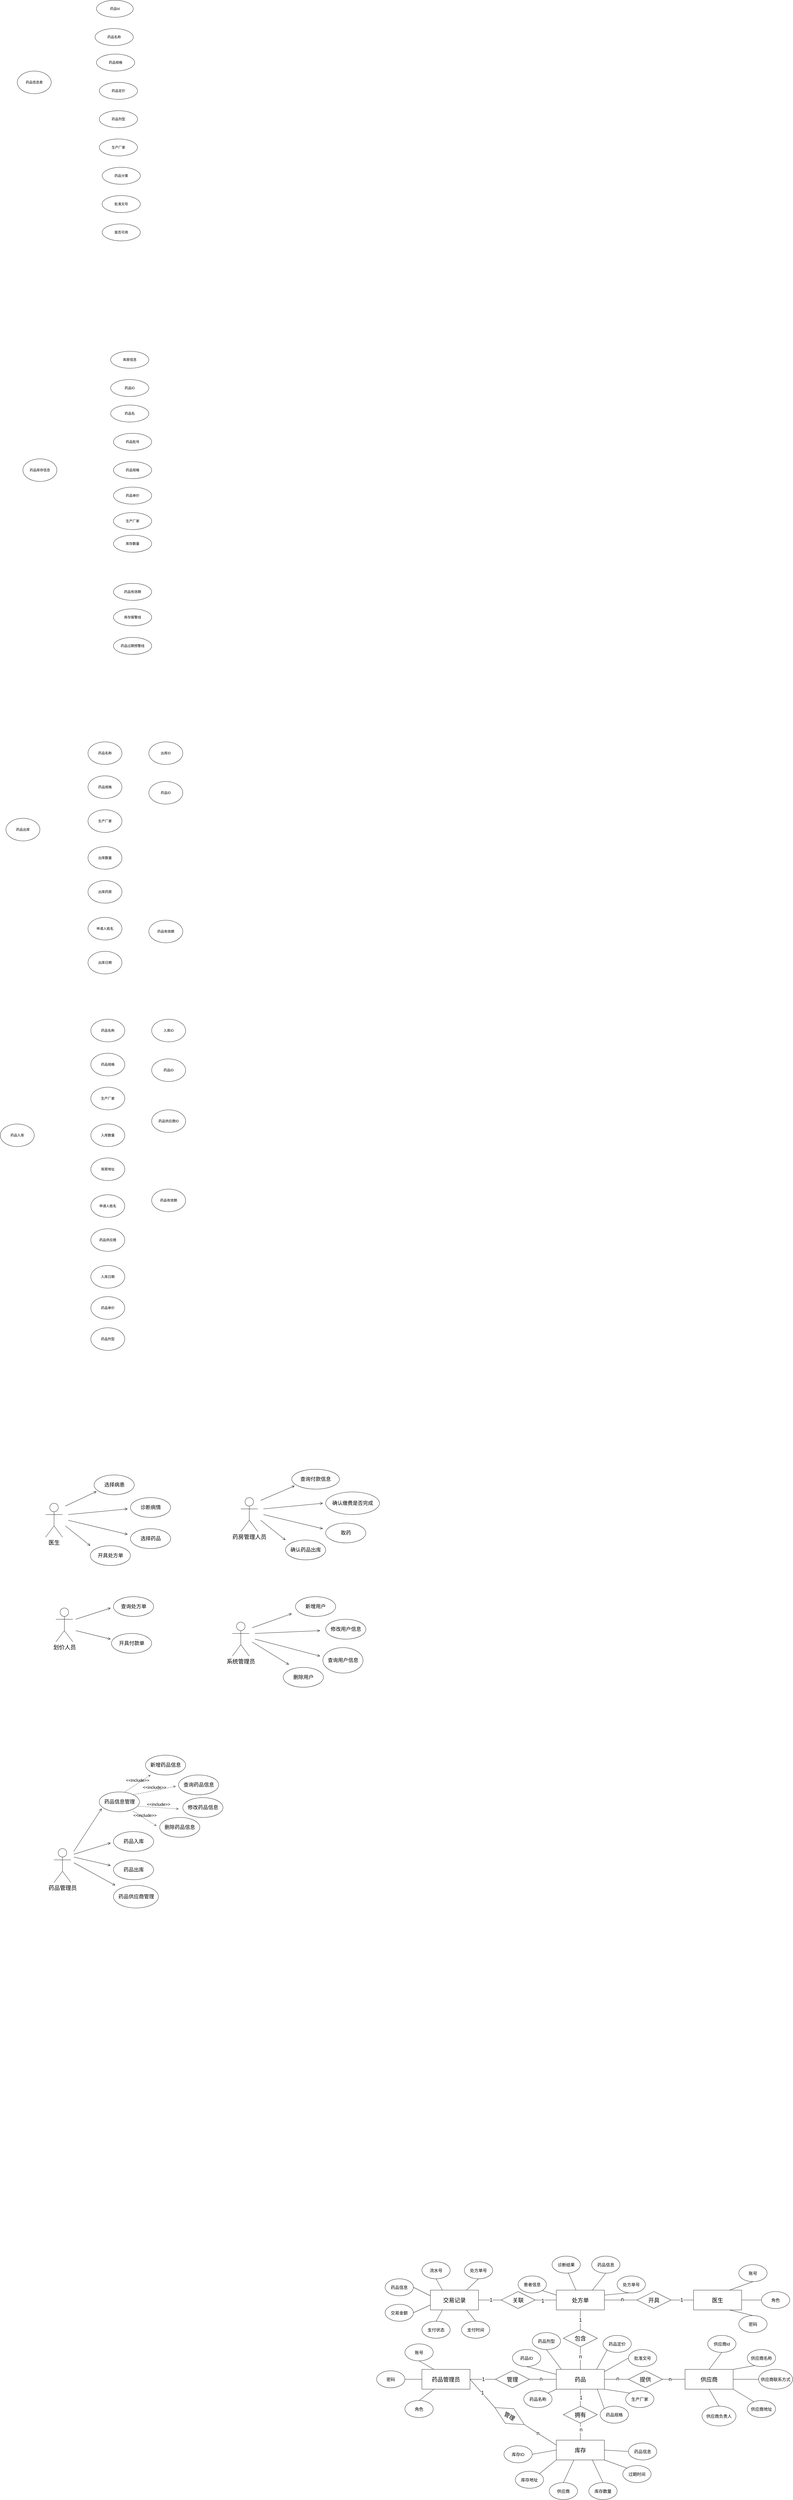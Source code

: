 <mxfile version="24.3.1" type="github">
  <diagram name="第 1 页" id="Y7CDtnoHRregV-K79MwY">
    <mxGraphModel dx="1321" dy="614" grid="1" gridSize="10" guides="1" tooltips="1" connect="1" arrows="1" fold="1" page="1" pageScale="1" pageWidth="3300" pageHeight="4681" math="0" shadow="0">
      <root>
        <mxCell id="0" />
        <mxCell id="1" parent="0" />
        <mxCell id="uNvEn_o5aQrPS3u_5n39-3" value="药品信息表" style="ellipse;whiteSpace=wrap;html=1;" parent="1" vertex="1">
          <mxGeometry x="170" y="310" width="120" height="80" as="geometry" />
        </mxCell>
        <mxCell id="uNvEn_o5aQrPS3u_5n39-4" value="药品Id" style="ellipse;whiteSpace=wrap;html=1;" parent="1" vertex="1">
          <mxGeometry x="450" y="60" width="130" height="60" as="geometry" />
        </mxCell>
        <mxCell id="uNvEn_o5aQrPS3u_5n39-5" value="药品名称" style="ellipse;whiteSpace=wrap;html=1;" parent="1" vertex="1">
          <mxGeometry x="445" y="160" width="135" height="60" as="geometry" />
        </mxCell>
        <mxCell id="uNvEn_o5aQrPS3u_5n39-6" value="药品规格" style="ellipse;whiteSpace=wrap;html=1;" parent="1" vertex="1">
          <mxGeometry x="450" y="250" width="135" height="60" as="geometry" />
        </mxCell>
        <mxCell id="uNvEn_o5aQrPS3u_5n39-7" value="药品定价" style="ellipse;whiteSpace=wrap;html=1;" parent="1" vertex="1">
          <mxGeometry x="460" y="350" width="135" height="60" as="geometry" />
        </mxCell>
        <mxCell id="uNvEn_o5aQrPS3u_5n39-9" value="药品剂型" style="ellipse;whiteSpace=wrap;html=1;" parent="1" vertex="1">
          <mxGeometry x="460" y="450" width="135" height="60" as="geometry" />
        </mxCell>
        <mxCell id="uNvEn_o5aQrPS3u_5n39-10" value="生产厂家" style="ellipse;whiteSpace=wrap;html=1;" parent="1" vertex="1">
          <mxGeometry x="460" y="550" width="135" height="60" as="geometry" />
        </mxCell>
        <mxCell id="uNvEn_o5aQrPS3u_5n39-12" value="药品分类" style="ellipse;whiteSpace=wrap;html=1;" parent="1" vertex="1">
          <mxGeometry x="470" y="650" width="135" height="60" as="geometry" />
        </mxCell>
        <mxCell id="uNvEn_o5aQrPS3u_5n39-13" value="批准文号" style="ellipse;whiteSpace=wrap;html=1;" parent="1" vertex="1">
          <mxGeometry x="470" y="750" width="135" height="60" as="geometry" />
        </mxCell>
        <mxCell id="uNvEn_o5aQrPS3u_5n39-14" value="是否可用" style="ellipse;whiteSpace=wrap;html=1;" parent="1" vertex="1">
          <mxGeometry x="470" y="850" width="135" height="60" as="geometry" />
        </mxCell>
        <mxCell id="uNvEn_o5aQrPS3u_5n39-15" value="药品库存信息" style="ellipse;whiteSpace=wrap;html=1;" parent="1" vertex="1">
          <mxGeometry x="190" y="1680" width="120" height="80" as="geometry" />
        </mxCell>
        <mxCell id="uNvEn_o5aQrPS3u_5n39-18" value="药品ID" style="ellipse;whiteSpace=wrap;html=1;" parent="1" vertex="1">
          <mxGeometry x="500" y="1400" width="135" height="60" as="geometry" />
        </mxCell>
        <mxCell id="uNvEn_o5aQrPS3u_5n39-19" value="药品名" style="ellipse;whiteSpace=wrap;html=1;" parent="1" vertex="1">
          <mxGeometry x="500" y="1490" width="135" height="60" as="geometry" />
        </mxCell>
        <mxCell id="uNvEn_o5aQrPS3u_5n39-20" value="药品批号" style="ellipse;whiteSpace=wrap;html=1;" parent="1" vertex="1">
          <mxGeometry x="510" y="1590" width="135" height="60" as="geometry" />
        </mxCell>
        <mxCell id="uNvEn_o5aQrPS3u_5n39-21" value="药品规格" style="ellipse;whiteSpace=wrap;html=1;" parent="1" vertex="1">
          <mxGeometry x="510" y="1690" width="135" height="60" as="geometry" />
        </mxCell>
        <mxCell id="uNvEn_o5aQrPS3u_5n39-22" value="药品单价" style="ellipse;whiteSpace=wrap;html=1;" parent="1" vertex="1">
          <mxGeometry x="510" y="1780" width="135" height="60" as="geometry" />
        </mxCell>
        <mxCell id="uNvEn_o5aQrPS3u_5n39-23" value="生产厂家" style="ellipse;whiteSpace=wrap;html=1;" parent="1" vertex="1">
          <mxGeometry x="510" y="1870" width="135" height="60" as="geometry" />
        </mxCell>
        <mxCell id="uNvEn_o5aQrPS3u_5n39-24" value="库存数量" style="ellipse;whiteSpace=wrap;html=1;" parent="1" vertex="1">
          <mxGeometry x="510" y="1950" width="135" height="60" as="geometry" />
        </mxCell>
        <mxCell id="uNvEn_o5aQrPS3u_5n39-26" value="药品有效期" style="ellipse;whiteSpace=wrap;html=1;" parent="1" vertex="1">
          <mxGeometry x="510" y="2120" width="135" height="60" as="geometry" />
        </mxCell>
        <mxCell id="uNvEn_o5aQrPS3u_5n39-27" value="库存报警线" style="ellipse;whiteSpace=wrap;html=1;" parent="1" vertex="1">
          <mxGeometry x="510" y="2210" width="135" height="60" as="geometry" />
        </mxCell>
        <mxCell id="uNvEn_o5aQrPS3u_5n39-28" value="药品过期预警线" style="ellipse;whiteSpace=wrap;html=1;" parent="1" vertex="1">
          <mxGeometry x="510" y="2311" width="135" height="60" as="geometry" />
        </mxCell>
        <mxCell id="IawREKdSniu1c2MqUzBP-1" value="库房信息" style="ellipse;whiteSpace=wrap;html=1;" parent="1" vertex="1">
          <mxGeometry x="500" y="1300" width="135" height="60" as="geometry" />
        </mxCell>
        <mxCell id="Ox53wg2BttiBI1HnKK6z-1" value="药品出库" style="ellipse;whiteSpace=wrap;html=1;" parent="1" vertex="1">
          <mxGeometry x="130" y="2950" width="120" height="80" as="geometry" />
        </mxCell>
        <mxCell id="Ox53wg2BttiBI1HnKK6z-2" value="出库ID" style="ellipse;whiteSpace=wrap;html=1;" parent="1" vertex="1">
          <mxGeometry x="635" y="2680" width="120" height="80" as="geometry" />
        </mxCell>
        <mxCell id="Ox53wg2BttiBI1HnKK6z-3" value="药品ID" style="ellipse;whiteSpace=wrap;html=1;" parent="1" vertex="1">
          <mxGeometry x="635" y="2820" width="120" height="80" as="geometry" />
        </mxCell>
        <mxCell id="Ox53wg2BttiBI1HnKK6z-4" value="药品规格" style="ellipse;whiteSpace=wrap;html=1;" parent="1" vertex="1">
          <mxGeometry x="420" y="2800" width="120" height="80" as="geometry" />
        </mxCell>
        <mxCell id="Ox53wg2BttiBI1HnKK6z-6" value="出库数量" style="ellipse;whiteSpace=wrap;html=1;" parent="1" vertex="1">
          <mxGeometry x="420" y="3050" width="120" height="80" as="geometry" />
        </mxCell>
        <mxCell id="Ox53wg2BttiBI1HnKK6z-8" value="出库药房" style="ellipse;whiteSpace=wrap;html=1;" parent="1" vertex="1">
          <mxGeometry x="420" y="3170" width="120" height="80" as="geometry" />
        </mxCell>
        <mxCell id="Ox53wg2BttiBI1HnKK6z-9" value="出库日期" style="ellipse;whiteSpace=wrap;html=1;" parent="1" vertex="1">
          <mxGeometry x="420" y="3420" width="120" height="80" as="geometry" />
        </mxCell>
        <mxCell id="Ox53wg2BttiBI1HnKK6z-10" value="药品有效期" style="ellipse;whiteSpace=wrap;html=1;" parent="1" vertex="1">
          <mxGeometry x="635" y="3310" width="120" height="80" as="geometry" />
        </mxCell>
        <mxCell id="Ox53wg2BttiBI1HnKK6z-11" value="申请人姓名" style="ellipse;whiteSpace=wrap;html=1;" parent="1" vertex="1">
          <mxGeometry x="420" y="3300" width="120" height="80" as="geometry" />
        </mxCell>
        <mxCell id="Ox53wg2BttiBI1HnKK6z-13" value="药品名称" style="ellipse;whiteSpace=wrap;html=1;" parent="1" vertex="1">
          <mxGeometry x="420" y="2680" width="120" height="80" as="geometry" />
        </mxCell>
        <mxCell id="Ox53wg2BttiBI1HnKK6z-14" value="生产厂家" style="ellipse;whiteSpace=wrap;html=1;" parent="1" vertex="1">
          <mxGeometry x="420" y="2920" width="120" height="80" as="geometry" />
        </mxCell>
        <mxCell id="hiTzJgxg-7RiszniPESO-2" value="药品入库" style="ellipse;whiteSpace=wrap;html=1;" parent="1" vertex="1">
          <mxGeometry x="110" y="4030" width="120" height="80" as="geometry" />
        </mxCell>
        <mxCell id="hiTzJgxg-7RiszniPESO-3" value="入库ID" style="ellipse;whiteSpace=wrap;html=1;" parent="1" vertex="1">
          <mxGeometry x="645" y="3660" width="120" height="80" as="geometry" />
        </mxCell>
        <mxCell id="hiTzJgxg-7RiszniPESO-4" value="药品ID" style="ellipse;whiteSpace=wrap;html=1;" parent="1" vertex="1">
          <mxGeometry x="645" y="3800" width="120" height="80" as="geometry" />
        </mxCell>
        <mxCell id="hiTzJgxg-7RiszniPESO-5" value="药品规格" style="ellipse;whiteSpace=wrap;html=1;" parent="1" vertex="1">
          <mxGeometry x="430" y="3780" width="120" height="80" as="geometry" />
        </mxCell>
        <mxCell id="hiTzJgxg-7RiszniPESO-6" value="入库数量" style="ellipse;whiteSpace=wrap;html=1;" parent="1" vertex="1">
          <mxGeometry x="430" y="4030" width="120" height="80" as="geometry" />
        </mxCell>
        <mxCell id="hiTzJgxg-7RiszniPESO-7" value="库房地址" style="ellipse;whiteSpace=wrap;html=1;" parent="1" vertex="1">
          <mxGeometry x="430" y="4150" width="120" height="80" as="geometry" />
        </mxCell>
        <mxCell id="hiTzJgxg-7RiszniPESO-8" value="入库日期" style="ellipse;whiteSpace=wrap;html=1;" parent="1" vertex="1">
          <mxGeometry x="430" y="4530" width="120" height="80" as="geometry" />
        </mxCell>
        <mxCell id="hiTzJgxg-7RiszniPESO-9" value="药品有效期" style="ellipse;whiteSpace=wrap;html=1;" parent="1" vertex="1">
          <mxGeometry x="645" y="4260" width="120" height="80" as="geometry" />
        </mxCell>
        <mxCell id="hiTzJgxg-7RiszniPESO-10" value="申请人姓名" style="ellipse;whiteSpace=wrap;html=1;" parent="1" vertex="1">
          <mxGeometry x="430" y="4280" width="120" height="80" as="geometry" />
        </mxCell>
        <mxCell id="hiTzJgxg-7RiszniPESO-11" value="药品名称" style="ellipse;whiteSpace=wrap;html=1;" parent="1" vertex="1">
          <mxGeometry x="430" y="3660" width="120" height="80" as="geometry" />
        </mxCell>
        <mxCell id="hiTzJgxg-7RiszniPESO-12" value="生产厂家" style="ellipse;whiteSpace=wrap;html=1;" parent="1" vertex="1">
          <mxGeometry x="430" y="3900" width="120" height="80" as="geometry" />
        </mxCell>
        <mxCell id="hiTzJgxg-7RiszniPESO-13" value="药品供应商" style="ellipse;whiteSpace=wrap;html=1;" parent="1" vertex="1">
          <mxGeometry x="430" y="4400" width="120" height="80" as="geometry" />
        </mxCell>
        <mxCell id="hiTzJgxg-7RiszniPESO-14" value="药品供应商ID" style="ellipse;whiteSpace=wrap;html=1;" parent="1" vertex="1">
          <mxGeometry x="645" y="3980" width="120" height="80" as="geometry" />
        </mxCell>
        <mxCell id="hiTzJgxg-7RiszniPESO-15" value="药品单价" style="ellipse;whiteSpace=wrap;html=1;" parent="1" vertex="1">
          <mxGeometry x="430" y="4640" width="120" height="80" as="geometry" />
        </mxCell>
        <mxCell id="hiTzJgxg-7RiszniPESO-16" value="药品剂型" style="ellipse;whiteSpace=wrap;html=1;" parent="1" vertex="1">
          <mxGeometry x="430" y="4750" width="120" height="80" as="geometry" />
        </mxCell>
        <mxCell id="MUzjMHqx8oxWsYGH4GRh-2" value="&lt;font style=&quot;font-size: 20px;&quot;&gt;医生&lt;/font&gt;" style="shape=umlActor;verticalLabelPosition=bottom;verticalAlign=top;html=1;" parent="1" vertex="1">
          <mxGeometry x="270" y="5370" width="60" height="120" as="geometry" />
        </mxCell>
        <mxCell id="MUzjMHqx8oxWsYGH4GRh-3" value="&lt;font style=&quot;font-size: 18px;&quot;&gt;选择病患&lt;/font&gt;" style="shape=ellipse;container=1;horizontal=1;horizontalStack=0;resizeParent=1;resizeParentMax=0;resizeLast=0;html=1;dashed=0;collapsible=0;" parent="1" vertex="1">
          <mxGeometry x="441.5" y="5270" width="142" height="70" as="geometry" />
        </mxCell>
        <mxCell id="MUzjMHqx8oxWsYGH4GRh-10" value="&lt;font style=&quot;font-size: 18px;&quot;&gt;诊断病情&lt;/font&gt;" style="shape=ellipse;container=1;horizontal=1;horizontalStack=0;resizeParent=1;resizeParentMax=0;resizeLast=0;html=1;dashed=0;collapsible=0;" parent="1" vertex="1">
          <mxGeometry x="570" y="5350" width="142" height="70" as="geometry" />
        </mxCell>
        <mxCell id="MUzjMHqx8oxWsYGH4GRh-11" value="&lt;font style=&quot;font-size: 18px;&quot;&gt;选择药品&lt;/font&gt;" style="shape=ellipse;container=1;horizontal=1;horizontalStack=0;resizeParent=1;resizeParentMax=0;resizeLast=0;html=1;dashed=0;collapsible=0;" parent="1" vertex="1">
          <mxGeometry x="570" y="5460" width="142" height="70" as="geometry" />
        </mxCell>
        <mxCell id="MUzjMHqx8oxWsYGH4GRh-12" value="&lt;span style=&quot;font-size: 18px;&quot;&gt;开具处方单&lt;/span&gt;" style="shape=ellipse;container=1;horizontal=1;horizontalStack=0;resizeParent=1;resizeParentMax=0;resizeLast=0;html=1;dashed=0;collapsible=0;" parent="1" vertex="1">
          <mxGeometry x="428" y="5520" width="142" height="70" as="geometry" />
        </mxCell>
        <mxCell id="MUzjMHqx8oxWsYGH4GRh-14" value="" style="endArrow=open;startArrow=none;endFill=0;startFill=0;endSize=8;html=1;verticalAlign=bottom;labelBackgroundColor=none;strokeWidth=1;rounded=0;entryX=0.06;entryY=0.834;entryDx=0;entryDy=0;entryPerimeter=0;" parent="1" target="MUzjMHqx8oxWsYGH4GRh-3" edge="1">
          <mxGeometry width="160" relative="1" as="geometry">
            <mxPoint x="340" y="5380" as="sourcePoint" />
            <mxPoint x="490" y="5410" as="targetPoint" />
          </mxGeometry>
        </mxCell>
        <mxCell id="MUzjMHqx8oxWsYGH4GRh-15" value="" style="endArrow=open;startArrow=none;endFill=0;startFill=0;endSize=8;html=1;verticalAlign=bottom;labelBackgroundColor=none;strokeWidth=1;rounded=0;" parent="1" edge="1">
          <mxGeometry width="160" relative="1" as="geometry">
            <mxPoint x="350" y="5410" as="sourcePoint" />
            <mxPoint x="560" y="5390" as="targetPoint" />
          </mxGeometry>
        </mxCell>
        <mxCell id="MUzjMHqx8oxWsYGH4GRh-16" value="" style="endArrow=open;startArrow=none;endFill=0;startFill=0;endSize=8;html=1;verticalAlign=bottom;labelBackgroundColor=none;strokeWidth=1;rounded=0;" parent="1" edge="1">
          <mxGeometry width="160" relative="1" as="geometry">
            <mxPoint x="350" y="5430" as="sourcePoint" />
            <mxPoint x="560" y="5480" as="targetPoint" />
          </mxGeometry>
        </mxCell>
        <mxCell id="MUzjMHqx8oxWsYGH4GRh-17" value="" style="endArrow=open;startArrow=none;endFill=0;startFill=0;endSize=8;html=1;verticalAlign=bottom;labelBackgroundColor=none;strokeWidth=1;rounded=0;entryX=0;entryY=0;entryDx=0;entryDy=0;" parent="1" target="MUzjMHqx8oxWsYGH4GRh-12" edge="1">
          <mxGeometry width="160" relative="1" as="geometry">
            <mxPoint x="340" y="5450" as="sourcePoint" />
            <mxPoint x="500" y="5450" as="targetPoint" />
          </mxGeometry>
        </mxCell>
        <mxCell id="MUzjMHqx8oxWsYGH4GRh-22" value="&lt;font style=&quot;font-size: 20px;&quot;&gt;划价人员&lt;/font&gt;" style="shape=umlActor;verticalLabelPosition=bottom;verticalAlign=top;html=1;" parent="1" vertex="1">
          <mxGeometry x="306.5" y="5740" width="60" height="120" as="geometry" />
        </mxCell>
        <mxCell id="MUzjMHqx8oxWsYGH4GRh-26" value="&lt;span style=&quot;font-size: 18px;&quot;&gt;开具付款单&lt;/span&gt;" style="shape=ellipse;container=1;horizontal=1;horizontalStack=0;resizeParent=1;resizeParentMax=0;resizeLast=0;html=1;dashed=0;collapsible=0;" parent="1" vertex="1">
          <mxGeometry x="503" y="5830" width="142" height="70" as="geometry" />
        </mxCell>
        <mxCell id="MUzjMHqx8oxWsYGH4GRh-27" value="" style="endArrow=open;startArrow=none;endFill=0;startFill=0;endSize=8;html=1;verticalAlign=bottom;labelBackgroundColor=none;strokeWidth=1;rounded=0;" parent="1" edge="1">
          <mxGeometry width="160" relative="1" as="geometry">
            <mxPoint x="376.5" y="5780" as="sourcePoint" />
            <mxPoint x="500" y="5740" as="targetPoint" />
          </mxGeometry>
        </mxCell>
        <mxCell id="MUzjMHqx8oxWsYGH4GRh-30" value="" style="endArrow=open;startArrow=none;endFill=0;startFill=0;endSize=8;html=1;verticalAlign=bottom;labelBackgroundColor=none;strokeWidth=1;rounded=0;" parent="1" edge="1">
          <mxGeometry width="160" relative="1" as="geometry">
            <mxPoint x="377" y="5820" as="sourcePoint" />
            <mxPoint x="500" y="5850" as="targetPoint" />
          </mxGeometry>
        </mxCell>
        <mxCell id="MUzjMHqx8oxWsYGH4GRh-31" value="&lt;span style=&quot;font-size: 18px;&quot;&gt;查询处方单&lt;/span&gt;" style="shape=ellipse;container=1;horizontal=1;horizontalStack=0;resizeParent=1;resizeParentMax=0;resizeLast=0;html=1;dashed=0;collapsible=0;" parent="1" vertex="1">
          <mxGeometry x="510" y="5700" width="142" height="70" as="geometry" />
        </mxCell>
        <mxCell id="MUzjMHqx8oxWsYGH4GRh-32" value="&lt;font style=&quot;font-size: 20px;&quot;&gt;药品管理员&lt;/font&gt;" style="shape=umlActor;verticalLabelPosition=bottom;verticalAlign=top;html=1;" parent="1" vertex="1">
          <mxGeometry x="299.75" y="6590" width="60" height="120" as="geometry" />
        </mxCell>
        <mxCell id="MUzjMHqx8oxWsYGH4GRh-33" value="&lt;font style=&quot;font-size: 18px;&quot;&gt;药品信息管理&lt;/font&gt;" style="shape=ellipse;container=1;horizontal=1;horizontalStack=0;resizeParent=1;resizeParentMax=0;resizeLast=0;html=1;dashed=0;collapsible=0;" parent="1" vertex="1">
          <mxGeometry x="459.75" y="6390" width="142" height="70" as="geometry" />
        </mxCell>
        <mxCell id="MUzjMHqx8oxWsYGH4GRh-37" value="" style="endArrow=open;startArrow=none;endFill=0;startFill=0;endSize=8;html=1;verticalAlign=bottom;labelBackgroundColor=none;strokeWidth=1;rounded=0;entryX=0.06;entryY=0.834;entryDx=0;entryDy=0;entryPerimeter=0;" parent="1" target="MUzjMHqx8oxWsYGH4GRh-33" edge="1">
          <mxGeometry width="160" relative="1" as="geometry">
            <mxPoint x="369.75" y="6600" as="sourcePoint" />
            <mxPoint x="519.75" y="6630" as="targetPoint" />
          </mxGeometry>
        </mxCell>
        <mxCell id="MUzjMHqx8oxWsYGH4GRh-40" value="" style="endArrow=open;startArrow=none;endFill=0;startFill=0;endSize=8;html=1;verticalAlign=bottom;labelBackgroundColor=none;strokeWidth=1;rounded=0;" parent="1" edge="1">
          <mxGeometry width="160" relative="1" as="geometry">
            <mxPoint x="370" y="6610" as="sourcePoint" />
            <mxPoint x="500" y="6570" as="targetPoint" />
          </mxGeometry>
        </mxCell>
        <mxCell id="MUzjMHqx8oxWsYGH4GRh-41" value="&lt;font style=&quot;font-size: 15px;&quot;&gt;&amp;lt;&amp;lt;include&amp;gt;&amp;gt;&lt;/font&gt;" style="html=1;verticalAlign=bottom;labelBackgroundColor=none;endArrow=open;endFill=0;dashed=1;rounded=0;" parent="1" target="MUzjMHqx8oxWsYGH4GRh-42" edge="1">
          <mxGeometry width="160" relative="1" as="geometry">
            <mxPoint x="550" y="6390" as="sourcePoint" />
            <mxPoint x="650" y="6360" as="targetPoint" />
          </mxGeometry>
        </mxCell>
        <mxCell id="MUzjMHqx8oxWsYGH4GRh-42" value="&lt;font style=&quot;font-size: 18px;&quot;&gt;新增药品信息&lt;/font&gt;" style="shape=ellipse;container=1;horizontal=1;horizontalStack=0;resizeParent=1;resizeParentMax=0;resizeLast=0;html=1;dashed=0;collapsible=0;" parent="1" vertex="1">
          <mxGeometry x="623" y="6260" width="142" height="70" as="geometry" />
        </mxCell>
        <mxCell id="MUzjMHqx8oxWsYGH4GRh-43" value="&lt;font style=&quot;font-size: 15px;&quot;&gt;&amp;lt;&amp;lt;include&amp;gt;&amp;gt;&lt;/font&gt;" style="html=1;verticalAlign=bottom;labelBackgroundColor=none;endArrow=open;endFill=0;dashed=1;rounded=0;" parent="1" edge="1">
          <mxGeometry width="160" relative="1" as="geometry">
            <mxPoint x="580" y="6400" as="sourcePoint" />
            <mxPoint x="730" y="6370" as="targetPoint" />
          </mxGeometry>
        </mxCell>
        <mxCell id="MUzjMHqx8oxWsYGH4GRh-44" value="&lt;font style=&quot;font-size: 18px;&quot;&gt;查询药品信息&lt;/font&gt;" style="shape=ellipse;container=1;horizontal=1;horizontalStack=0;resizeParent=1;resizeParentMax=0;resizeLast=0;html=1;dashed=0;collapsible=0;" parent="1" vertex="1">
          <mxGeometry x="740" y="6330" width="142" height="70" as="geometry" />
        </mxCell>
        <mxCell id="MUzjMHqx8oxWsYGH4GRh-45" value="&lt;font style=&quot;font-size: 15px;&quot;&gt;&amp;lt;&amp;lt;include&amp;gt;&amp;gt;&lt;/font&gt;" style="html=1;verticalAlign=bottom;labelBackgroundColor=none;endArrow=open;endFill=0;dashed=1;rounded=0;exitX=0.974;exitY=0.72;exitDx=0;exitDy=0;exitPerimeter=0;" parent="1" source="MUzjMHqx8oxWsYGH4GRh-33" edge="1">
          <mxGeometry width="160" relative="1" as="geometry">
            <mxPoint x="645.004" y="6456.41" as="sourcePoint" />
            <mxPoint x="740" y="6450" as="targetPoint" />
          </mxGeometry>
        </mxCell>
        <mxCell id="MUzjMHqx8oxWsYGH4GRh-46" value="&lt;font style=&quot;font-size: 18px;&quot;&gt;修改药品信息&lt;/font&gt;" style="shape=ellipse;container=1;horizontal=1;horizontalStack=0;resizeParent=1;resizeParentMax=0;resizeLast=0;html=1;dashed=0;collapsible=0;" parent="1" vertex="1">
          <mxGeometry x="755" y="6410" width="142" height="70" as="geometry" />
        </mxCell>
        <mxCell id="MUzjMHqx8oxWsYGH4GRh-47" value="&lt;font style=&quot;font-size: 15px;&quot;&gt;&amp;lt;&amp;lt;include&amp;gt;&amp;gt;&lt;/font&gt;" style="html=1;verticalAlign=bottom;labelBackgroundColor=none;endArrow=open;endFill=0;dashed=1;rounded=0;exitX=0.838;exitY=0.96;exitDx=0;exitDy=0;exitPerimeter=0;" parent="1" source="MUzjMHqx8oxWsYGH4GRh-33" edge="1">
          <mxGeometry width="160" relative="1" as="geometry">
            <mxPoint x="520" y="6500" as="sourcePoint" />
            <mxPoint x="662" y="6510" as="targetPoint" />
          </mxGeometry>
        </mxCell>
        <mxCell id="MUzjMHqx8oxWsYGH4GRh-48" value="&lt;font style=&quot;font-size: 18px;&quot;&gt;删除药品信息&lt;/font&gt;" style="shape=ellipse;container=1;horizontal=1;horizontalStack=0;resizeParent=1;resizeParentMax=0;resizeLast=0;html=1;dashed=0;collapsible=0;" parent="1" vertex="1">
          <mxGeometry x="673.22" y="6480" width="142" height="70" as="geometry" />
        </mxCell>
        <mxCell id="MUzjMHqx8oxWsYGH4GRh-49" value="&lt;font style=&quot;font-size: 18px;&quot;&gt;药品入库&lt;/font&gt;" style="shape=ellipse;container=1;horizontal=1;horizontalStack=0;resizeParent=1;resizeParentMax=0;resizeLast=0;html=1;dashed=0;collapsible=0;" parent="1" vertex="1">
          <mxGeometry x="510" y="6530" width="142" height="70" as="geometry" />
        </mxCell>
        <mxCell id="MUzjMHqx8oxWsYGH4GRh-50" value="" style="endArrow=open;startArrow=none;endFill=0;startFill=0;endSize=8;html=1;verticalAlign=bottom;labelBackgroundColor=none;strokeWidth=1;rounded=0;" parent="1" edge="1">
          <mxGeometry width="160" relative="1" as="geometry">
            <mxPoint x="370" y="6620" as="sourcePoint" />
            <mxPoint x="500" y="6650" as="targetPoint" />
          </mxGeometry>
        </mxCell>
        <mxCell id="MUzjMHqx8oxWsYGH4GRh-51" value="&lt;font style=&quot;font-size: 18px;&quot;&gt;药品出库&lt;/font&gt;" style="shape=ellipse;container=1;horizontal=1;horizontalStack=0;resizeParent=1;resizeParentMax=0;resizeLast=0;html=1;dashed=0;collapsible=0;" parent="1" vertex="1">
          <mxGeometry x="510" y="6630" width="142" height="70" as="geometry" />
        </mxCell>
        <mxCell id="MUzjMHqx8oxWsYGH4GRh-52" value="&lt;span style=&quot;font-size: 18px;&quot;&gt;药品供应商管理&lt;/span&gt;" style="shape=ellipse;container=1;horizontal=1;horizontalStack=0;resizeParent=1;resizeParentMax=0;resizeLast=0;html=1;dashed=0;collapsible=0;" parent="1" vertex="1">
          <mxGeometry x="510" y="6720" width="159" height="80" as="geometry" />
        </mxCell>
        <mxCell id="MUzjMHqx8oxWsYGH4GRh-53" value="" style="endArrow=open;startArrow=none;endFill=0;startFill=0;endSize=8;html=1;verticalAlign=bottom;labelBackgroundColor=none;strokeWidth=1;rounded=0;" parent="1" target="MUzjMHqx8oxWsYGH4GRh-52" edge="1">
          <mxGeometry width="160" relative="1" as="geometry">
            <mxPoint x="370" y="6640" as="sourcePoint" />
            <mxPoint x="530" y="6660" as="targetPoint" />
          </mxGeometry>
        </mxCell>
        <mxCell id="MUzjMHqx8oxWsYGH4GRh-64" value="&lt;font style=&quot;font-size: 20px;&quot;&gt;药房管理人员&lt;/font&gt;" style="shape=umlActor;verticalLabelPosition=bottom;verticalAlign=top;html=1;" parent="1" vertex="1">
          <mxGeometry x="960" y="5350" width="60" height="120" as="geometry" />
        </mxCell>
        <mxCell id="MUzjMHqx8oxWsYGH4GRh-65" value="&lt;span style=&quot;font-size: 18px;&quot;&gt;查询付款信息&lt;/span&gt;" style="shape=ellipse;container=1;horizontal=1;horizontalStack=0;resizeParent=1;resizeParentMax=0;resizeLast=0;html=1;dashed=0;collapsible=0;" parent="1" vertex="1">
          <mxGeometry x="1140" y="5250" width="168.5" height="70" as="geometry" />
        </mxCell>
        <mxCell id="MUzjMHqx8oxWsYGH4GRh-66" value="&lt;span style=&quot;font-size: 18px;&quot;&gt;确认缴费是否完成&lt;/span&gt;" style="shape=ellipse;container=1;horizontal=1;horizontalStack=0;resizeParent=1;resizeParentMax=0;resizeLast=0;html=1;dashed=0;collapsible=0;" parent="1" vertex="1">
          <mxGeometry x="1260" y="5330" width="190" height="80" as="geometry" />
        </mxCell>
        <mxCell id="MUzjMHqx8oxWsYGH4GRh-67" value="&lt;font style=&quot;font-size: 18px;&quot;&gt;取药&lt;/font&gt;" style="shape=ellipse;container=1;horizontal=1;horizontalStack=0;resizeParent=1;resizeParentMax=0;resizeLast=0;html=1;dashed=0;collapsible=0;" parent="1" vertex="1">
          <mxGeometry x="1260" y="5440" width="142" height="70" as="geometry" />
        </mxCell>
        <mxCell id="MUzjMHqx8oxWsYGH4GRh-68" value="&lt;span style=&quot;font-size: 18px;&quot;&gt;确认药品出库&lt;/span&gt;" style="shape=ellipse;container=1;horizontal=1;horizontalStack=0;resizeParent=1;resizeParentMax=0;resizeLast=0;html=1;dashed=0;collapsible=0;" parent="1" vertex="1">
          <mxGeometry x="1118" y="5500" width="142" height="70" as="geometry" />
        </mxCell>
        <mxCell id="MUzjMHqx8oxWsYGH4GRh-69" value="" style="endArrow=open;startArrow=none;endFill=0;startFill=0;endSize=8;html=1;verticalAlign=bottom;labelBackgroundColor=none;strokeWidth=1;rounded=0;entryX=0.06;entryY=0.834;entryDx=0;entryDy=0;entryPerimeter=0;" parent="1" target="MUzjMHqx8oxWsYGH4GRh-65" edge="1">
          <mxGeometry width="160" relative="1" as="geometry">
            <mxPoint x="1030" y="5360" as="sourcePoint" />
            <mxPoint x="1180" y="5390" as="targetPoint" />
          </mxGeometry>
        </mxCell>
        <mxCell id="MUzjMHqx8oxWsYGH4GRh-70" value="" style="endArrow=open;startArrow=none;endFill=0;startFill=0;endSize=8;html=1;verticalAlign=bottom;labelBackgroundColor=none;strokeWidth=1;rounded=0;" parent="1" edge="1">
          <mxGeometry width="160" relative="1" as="geometry">
            <mxPoint x="1040" y="5390" as="sourcePoint" />
            <mxPoint x="1250" y="5370" as="targetPoint" />
          </mxGeometry>
        </mxCell>
        <mxCell id="MUzjMHqx8oxWsYGH4GRh-71" value="" style="endArrow=open;startArrow=none;endFill=0;startFill=0;endSize=8;html=1;verticalAlign=bottom;labelBackgroundColor=none;strokeWidth=1;rounded=0;" parent="1" edge="1">
          <mxGeometry width="160" relative="1" as="geometry">
            <mxPoint x="1040" y="5410" as="sourcePoint" />
            <mxPoint x="1250" y="5460" as="targetPoint" />
          </mxGeometry>
        </mxCell>
        <mxCell id="MUzjMHqx8oxWsYGH4GRh-72" value="" style="endArrow=open;startArrow=none;endFill=0;startFill=0;endSize=8;html=1;verticalAlign=bottom;labelBackgroundColor=none;strokeWidth=1;rounded=0;entryX=0;entryY=0;entryDx=0;entryDy=0;" parent="1" target="MUzjMHqx8oxWsYGH4GRh-68" edge="1">
          <mxGeometry width="160" relative="1" as="geometry">
            <mxPoint x="1030" y="5430" as="sourcePoint" />
            <mxPoint x="1190" y="5430" as="targetPoint" />
          </mxGeometry>
        </mxCell>
        <mxCell id="MUzjMHqx8oxWsYGH4GRh-73" value="&lt;span style=&quot;font-size: 20px;&quot;&gt;系统管理员&lt;/span&gt;" style="shape=umlActor;verticalLabelPosition=bottom;verticalAlign=top;html=1;" parent="1" vertex="1">
          <mxGeometry x="930" y="5790" width="60" height="120" as="geometry" />
        </mxCell>
        <mxCell id="MUzjMHqx8oxWsYGH4GRh-77" value="&lt;span style=&quot;font-size: 18px;&quot;&gt;新增用户&lt;/span&gt;" style="shape=ellipse;container=1;horizontal=1;horizontalStack=0;resizeParent=1;resizeParentMax=0;resizeLast=0;html=1;dashed=0;collapsible=0;" parent="1" vertex="1">
          <mxGeometry x="1153.25" y="5700" width="142" height="70" as="geometry" />
        </mxCell>
        <mxCell id="MUzjMHqx8oxWsYGH4GRh-81" value="" style="endArrow=open;startArrow=none;endFill=0;startFill=0;endSize=8;html=1;verticalAlign=bottom;labelBackgroundColor=none;strokeWidth=1;rounded=0;" parent="1" edge="1">
          <mxGeometry width="160" relative="1" as="geometry">
            <mxPoint x="1000" y="5810" as="sourcePoint" />
            <mxPoint x="1140" y="5760" as="targetPoint" />
          </mxGeometry>
        </mxCell>
        <mxCell id="MUzjMHqx8oxWsYGH4GRh-82" value="&lt;span style=&quot;font-size: 18px;&quot;&gt;修改用户信息&lt;/span&gt;" style="shape=ellipse;container=1;horizontal=1;horizontalStack=0;resizeParent=1;resizeParentMax=0;resizeLast=0;html=1;dashed=0;collapsible=0;" parent="1" vertex="1">
          <mxGeometry x="1260" y="5780" width="142" height="70" as="geometry" />
        </mxCell>
        <mxCell id="MUzjMHqx8oxWsYGH4GRh-84" value="&lt;span style=&quot;font-size: 18px;&quot;&gt;查询用户信息&lt;/span&gt;" style="shape=ellipse;container=1;horizontal=1;horizontalStack=0;resizeParent=1;resizeParentMax=0;resizeLast=0;html=1;dashed=0;collapsible=0;" parent="1" vertex="1">
          <mxGeometry x="1250" y="5880" width="142" height="90" as="geometry" />
        </mxCell>
        <mxCell id="MUzjMHqx8oxWsYGH4GRh-83" value="&lt;span style=&quot;font-size: 18px;&quot;&gt;删除用户&lt;/span&gt;" style="shape=ellipse;container=1;horizontal=1;horizontalStack=0;resizeParent=1;resizeParentMax=0;resizeLast=0;html=1;dashed=0;collapsible=0;" parent="1" vertex="1">
          <mxGeometry x="1110" y="5950" width="142" height="70" as="geometry" />
        </mxCell>
        <mxCell id="MUzjMHqx8oxWsYGH4GRh-85" value="" style="endArrow=open;startArrow=none;endFill=0;startFill=0;endSize=8;html=1;verticalAlign=bottom;labelBackgroundColor=none;strokeWidth=1;rounded=0;" parent="1" edge="1">
          <mxGeometry width="160" relative="1" as="geometry">
            <mxPoint x="1010" y="5830" as="sourcePoint" />
            <mxPoint x="1240" y="5820" as="targetPoint" />
          </mxGeometry>
        </mxCell>
        <mxCell id="MUzjMHqx8oxWsYGH4GRh-86" value="" style="endArrow=open;startArrow=none;endFill=0;startFill=0;endSize=8;html=1;verticalAlign=bottom;labelBackgroundColor=none;strokeWidth=1;rounded=0;" parent="1" edge="1">
          <mxGeometry width="160" relative="1" as="geometry">
            <mxPoint x="1010" y="5850" as="sourcePoint" />
            <mxPoint x="1240" y="5910" as="targetPoint" />
          </mxGeometry>
        </mxCell>
        <mxCell id="MUzjMHqx8oxWsYGH4GRh-87" value="" style="endArrow=open;startArrow=none;endFill=0;startFill=0;endSize=8;html=1;verticalAlign=bottom;labelBackgroundColor=none;strokeWidth=1;rounded=0;" parent="1" edge="1">
          <mxGeometry width="160" relative="1" as="geometry">
            <mxPoint x="1000" y="5860" as="sourcePoint" />
            <mxPoint x="1130" y="5940" as="targetPoint" />
          </mxGeometry>
        </mxCell>
        <mxCell id="M3DmJ3dSUIKXvxlTu54x-17" style="rounded=0;orthogonalLoop=1;jettySize=auto;html=1;exitX=0.5;exitY=1;exitDx=0;exitDy=0;entryX=0.5;entryY=0;entryDx=0;entryDy=0;endArrow=none;endFill=0;" edge="1" parent="1" source="MUzjMHqx8oxWsYGH4GRh-90" target="M3DmJ3dSUIKXvxlTu54x-16">
          <mxGeometry relative="1" as="geometry" />
        </mxCell>
        <mxCell id="M3DmJ3dSUIKXvxlTu54x-19" value="1" style="edgeLabel;html=1;align=center;verticalAlign=middle;resizable=0;points=[];fontSize=18;" vertex="1" connectable="0" parent="M3DmJ3dSUIKXvxlTu54x-17">
          <mxGeometry x="-0.007" y="2" relative="1" as="geometry">
            <mxPoint as="offset" />
          </mxGeometry>
        </mxCell>
        <mxCell id="MUzjMHqx8oxWsYGH4GRh-90" value="&lt;font style=&quot;font-size: 20px;&quot;&gt;药品&lt;/font&gt;" style="html=1;dashed=0;whiteSpace=wrap;" parent="1" vertex="1">
          <mxGeometry x="2075" y="8430" width="170" height="70" as="geometry" />
        </mxCell>
        <mxCell id="MUzjMHqx8oxWsYGH4GRh-119" style="rounded=0;orthogonalLoop=1;jettySize=auto;html=1;exitX=0.5;exitY=0;exitDx=0;exitDy=0;entryX=0.5;entryY=1;entryDx=0;entryDy=0;endArrow=none;endFill=0;" parent="1" source="MUzjMHqx8oxWsYGH4GRh-91" target="MUzjMHqx8oxWsYGH4GRh-114" edge="1">
          <mxGeometry relative="1" as="geometry" />
        </mxCell>
        <mxCell id="MUzjMHqx8oxWsYGH4GRh-121" style="rounded=0;orthogonalLoop=1;jettySize=auto;html=1;exitX=1;exitY=0.5;exitDx=0;exitDy=0;entryX=0;entryY=0.5;entryDx=0;entryDy=0;endArrow=none;endFill=0;" parent="1" source="MUzjMHqx8oxWsYGH4GRh-91" target="MUzjMHqx8oxWsYGH4GRh-117" edge="1">
          <mxGeometry relative="1" as="geometry" />
        </mxCell>
        <mxCell id="MUzjMHqx8oxWsYGH4GRh-123" style="rounded=0;orthogonalLoop=1;jettySize=auto;html=1;exitX=0.5;exitY=1;exitDx=0;exitDy=0;entryX=0.5;entryY=0;entryDx=0;entryDy=0;endArrow=none;endFill=0;" parent="1" source="MUzjMHqx8oxWsYGH4GRh-91" target="MUzjMHqx8oxWsYGH4GRh-118" edge="1">
          <mxGeometry relative="1" as="geometry" />
        </mxCell>
        <mxCell id="MUzjMHqx8oxWsYGH4GRh-91" value="&lt;span style=&quot;font-size: 20px;&quot;&gt;供应商&lt;/span&gt;" style="html=1;dashed=0;whiteSpace=wrap;" parent="1" vertex="1">
          <mxGeometry x="2530" y="8430" width="170" height="70" as="geometry" />
        </mxCell>
        <mxCell id="MUzjMHqx8oxWsYGH4GRh-93" value="&lt;span style=&quot;font-size: 20px;&quot;&gt;库存&lt;/span&gt;" style="html=1;dashed=0;whiteSpace=wrap;" parent="1" vertex="1">
          <mxGeometry x="2075" y="8680" width="170" height="70" as="geometry" />
        </mxCell>
        <mxCell id="MUzjMHqx8oxWsYGH4GRh-94" value="&lt;span style=&quot;font-size: 20px;&quot;&gt;包含&lt;/span&gt;" style="shape=rhombus;html=1;dashed=0;whiteSpace=wrap;perimeter=rhombusPerimeter;" parent="1" vertex="1">
          <mxGeometry x="2100" y="8290" width="120" height="60" as="geometry" />
        </mxCell>
        <mxCell id="MUzjMHqx8oxWsYGH4GRh-97" value="" style="endArrow=none;html=1;rounded=0;exitX=0.5;exitY=0;exitDx=0;exitDy=0;" parent="1" source="MUzjMHqx8oxWsYGH4GRh-94" edge="1">
          <mxGeometry width="50" height="50" relative="1" as="geometry">
            <mxPoint x="2120" y="8280" as="sourcePoint" />
            <mxPoint x="2160" y="8222" as="targetPoint" />
          </mxGeometry>
        </mxCell>
        <mxCell id="MUzjMHqx8oxWsYGH4GRh-98" value="1" style="edgeLabel;html=1;align=center;verticalAlign=middle;resizable=0;points=[];fontSize=18;" parent="MUzjMHqx8oxWsYGH4GRh-97" vertex="1" connectable="0">
          <mxGeometry x="-0.007" relative="1" as="geometry">
            <mxPoint as="offset" />
          </mxGeometry>
        </mxCell>
        <mxCell id="MUzjMHqx8oxWsYGH4GRh-100" value="" style="endArrow=none;html=1;rounded=0;exitX=0.5;exitY=0;exitDx=0;exitDy=0;entryX=0.5;entryY=1;entryDx=0;entryDy=0;" parent="1" source="MUzjMHqx8oxWsYGH4GRh-90" target="MUzjMHqx8oxWsYGH4GRh-94" edge="1">
          <mxGeometry width="50" height="50" relative="1" as="geometry">
            <mxPoint x="2110" y="8430" as="sourcePoint" />
            <mxPoint x="2160" y="8380" as="targetPoint" />
          </mxGeometry>
        </mxCell>
        <mxCell id="MUzjMHqx8oxWsYGH4GRh-103" value="n" style="edgeLabel;html=1;align=center;verticalAlign=middle;resizable=0;points=[];fontSize=18;" parent="MUzjMHqx8oxWsYGH4GRh-100" vertex="1" connectable="0">
          <mxGeometry x="0.14" y="-3" relative="1" as="geometry">
            <mxPoint x="-3" as="offset" />
          </mxGeometry>
        </mxCell>
        <mxCell id="MUzjMHqx8oxWsYGH4GRh-112" style="rounded=0;orthogonalLoop=1;jettySize=auto;html=1;exitX=0.75;exitY=0;exitDx=0;exitDy=0;entryX=0.5;entryY=1;entryDx=0;entryDy=0;endArrow=none;endFill=0;" parent="1" source="MUzjMHqx8oxWsYGH4GRh-101" target="MUzjMHqx8oxWsYGH4GRh-107" edge="1">
          <mxGeometry relative="1" as="geometry" />
        </mxCell>
        <mxCell id="MUzjMHqx8oxWsYGH4GRh-113" style="rounded=0;orthogonalLoop=1;jettySize=auto;html=1;exitX=1;exitY=0.25;exitDx=0;exitDy=0;endArrow=none;endFill=0;entryX=0.4;entryY=0.993;entryDx=0;entryDy=0;entryPerimeter=0;" parent="1" source="MUzjMHqx8oxWsYGH4GRh-101" target="MUzjMHqx8oxWsYGH4GRh-108" edge="1">
          <mxGeometry relative="1" as="geometry">
            <mxPoint x="2320" y="8160" as="targetPoint" />
          </mxGeometry>
        </mxCell>
        <mxCell id="MUzjMHqx8oxWsYGH4GRh-101" value="&lt;span style=&quot;font-size: 20px;&quot;&gt;处方单&lt;/span&gt;" style="html=1;dashed=0;whiteSpace=wrap;" parent="1" vertex="1">
          <mxGeometry x="2075" y="8150" width="170" height="70" as="geometry" />
        </mxCell>
        <mxCell id="MUzjMHqx8oxWsYGH4GRh-105" value="&lt;font style=&quot;font-size: 15px;&quot;&gt;患者信息&lt;/font&gt;" style="shape=ellipse;html=1;dashed=0;whiteSpace=wrap;perimeter=ellipsePerimeter;" parent="1" vertex="1">
          <mxGeometry x="1940" y="8100" width="100" height="60" as="geometry" />
        </mxCell>
        <mxCell id="MUzjMHqx8oxWsYGH4GRh-106" value="&lt;font style=&quot;font-size: 15px;&quot;&gt;诊断结果&lt;/font&gt;" style="shape=ellipse;html=1;dashed=0;whiteSpace=wrap;perimeter=ellipsePerimeter;" parent="1" vertex="1">
          <mxGeometry x="2060" y="8030" width="100" height="60" as="geometry" />
        </mxCell>
        <mxCell id="MUzjMHqx8oxWsYGH4GRh-107" value="&lt;font style=&quot;font-size: 15px;&quot;&gt;药品信息&lt;/font&gt;" style="shape=ellipse;html=1;dashed=0;whiteSpace=wrap;perimeter=ellipsePerimeter;" parent="1" vertex="1">
          <mxGeometry x="2200" y="8030" width="100" height="60" as="geometry" />
        </mxCell>
        <mxCell id="MUzjMHqx8oxWsYGH4GRh-108" value="&lt;font style=&quot;font-size: 15px;&quot;&gt;处方单号&lt;/font&gt;" style="shape=ellipse;html=1;dashed=0;whiteSpace=wrap;perimeter=ellipsePerimeter;" parent="1" vertex="1">
          <mxGeometry x="2290" y="8100" width="100" height="60" as="geometry" />
        </mxCell>
        <mxCell id="MUzjMHqx8oxWsYGH4GRh-110" style="rounded=0;orthogonalLoop=1;jettySize=auto;html=1;exitX=0;exitY=0.25;exitDx=0;exitDy=0;entryX=1;entryY=1;entryDx=0;entryDy=0;jumpStyle=none;strokeColor=default;endArrow=none;endFill=0;" parent="1" source="MUzjMHqx8oxWsYGH4GRh-101" target="MUzjMHqx8oxWsYGH4GRh-105" edge="1">
          <mxGeometry relative="1" as="geometry" />
        </mxCell>
        <mxCell id="MUzjMHqx8oxWsYGH4GRh-111" style="rounded=0;orthogonalLoop=1;jettySize=auto;html=1;entryX=0.58;entryY=1;entryDx=0;entryDy=0;entryPerimeter=0;endArrow=none;endFill=0;" parent="1" source="MUzjMHqx8oxWsYGH4GRh-101" target="MUzjMHqx8oxWsYGH4GRh-106" edge="1">
          <mxGeometry relative="1" as="geometry" />
        </mxCell>
        <mxCell id="MUzjMHqx8oxWsYGH4GRh-114" value="&lt;font style=&quot;font-size: 15px;&quot;&gt;供应商Id&lt;/font&gt;" style="shape=ellipse;html=1;dashed=0;whiteSpace=wrap;perimeter=ellipsePerimeter;" parent="1" vertex="1">
          <mxGeometry x="2610" y="8310" width="100" height="60" as="geometry" />
        </mxCell>
        <mxCell id="MUzjMHqx8oxWsYGH4GRh-115" value="&lt;span style=&quot;font-size: 15px;&quot;&gt;供应商名称&lt;/span&gt;" style="shape=ellipse;html=1;dashed=0;whiteSpace=wrap;perimeter=ellipsePerimeter;" parent="1" vertex="1">
          <mxGeometry x="2750" y="8360" width="100" height="60" as="geometry" />
        </mxCell>
        <mxCell id="MUzjMHqx8oxWsYGH4GRh-116" value="&lt;font style=&quot;font-size: 15px;&quot;&gt;供应商地址&lt;/font&gt;" style="shape=ellipse;html=1;dashed=0;whiteSpace=wrap;perimeter=ellipsePerimeter;" parent="1" vertex="1">
          <mxGeometry x="2750" y="8540" width="100" height="60" as="geometry" />
        </mxCell>
        <mxCell id="MUzjMHqx8oxWsYGH4GRh-117" value="&lt;font style=&quot;font-size: 15px;&quot;&gt;供应商联系方式&lt;/font&gt;" style="shape=ellipse;html=1;dashed=0;whiteSpace=wrap;perimeter=ellipsePerimeter;" parent="1" vertex="1">
          <mxGeometry x="2790" y="8430" width="120" height="70" as="geometry" />
        </mxCell>
        <mxCell id="MUzjMHqx8oxWsYGH4GRh-118" value="&lt;font style=&quot;font-size: 15px;&quot;&gt;供应商负责人&lt;/font&gt;" style="shape=ellipse;html=1;dashed=0;whiteSpace=wrap;perimeter=ellipsePerimeter;" parent="1" vertex="1">
          <mxGeometry x="2590" y="8560" width="120" height="70" as="geometry" />
        </mxCell>
        <mxCell id="MUzjMHqx8oxWsYGH4GRh-120" style="rounded=0;orthogonalLoop=1;jettySize=auto;html=1;exitX=1;exitY=0;exitDx=0;exitDy=0;entryX=0.272;entryY=0.94;entryDx=0;entryDy=0;entryPerimeter=0;endArrow=none;endFill=0;" parent="1" source="MUzjMHqx8oxWsYGH4GRh-91" target="MUzjMHqx8oxWsYGH4GRh-115" edge="1">
          <mxGeometry relative="1" as="geometry" />
        </mxCell>
        <mxCell id="MUzjMHqx8oxWsYGH4GRh-122" style="rounded=0;orthogonalLoop=1;jettySize=auto;html=1;exitX=1;exitY=1;exitDx=0;exitDy=0;entryX=0.232;entryY=0.073;entryDx=0;entryDy=0;entryPerimeter=0;endArrow=none;endFill=0;" parent="1" source="MUzjMHqx8oxWsYGH4GRh-91" target="MUzjMHqx8oxWsYGH4GRh-116" edge="1">
          <mxGeometry relative="1" as="geometry" />
        </mxCell>
        <mxCell id="MUzjMHqx8oxWsYGH4GRh-128" style="rounded=0;orthogonalLoop=1;jettySize=auto;html=1;exitX=1;exitY=0.5;exitDx=0;exitDy=0;entryX=0;entryY=0.5;entryDx=0;entryDy=0;endArrow=none;endFill=0;" parent="1" source="MUzjMHqx8oxWsYGH4GRh-125" target="MUzjMHqx8oxWsYGH4GRh-91" edge="1">
          <mxGeometry relative="1" as="geometry" />
        </mxCell>
        <mxCell id="MUzjMHqx8oxWsYGH4GRh-130" value="n" style="edgeLabel;html=1;align=center;verticalAlign=middle;resizable=0;points=[];fontSize=18;" parent="MUzjMHqx8oxWsYGH4GRh-128" vertex="1" connectable="0">
          <mxGeometry x="-0.32" relative="1" as="geometry">
            <mxPoint as="offset" />
          </mxGeometry>
        </mxCell>
        <mxCell id="MUzjMHqx8oxWsYGH4GRh-129" style="edgeStyle=orthogonalEdgeStyle;rounded=0;orthogonalLoop=1;jettySize=auto;html=1;exitX=0;exitY=0.5;exitDx=0;exitDy=0;entryX=1;entryY=0.5;entryDx=0;entryDy=0;endArrow=none;endFill=0;" parent="1" source="MUzjMHqx8oxWsYGH4GRh-125" target="MUzjMHqx8oxWsYGH4GRh-90" edge="1">
          <mxGeometry relative="1" as="geometry" />
        </mxCell>
        <mxCell id="MUzjMHqx8oxWsYGH4GRh-131" value="n" style="edgeLabel;html=1;align=center;verticalAlign=middle;resizable=0;points=[];fontSize=18;" parent="MUzjMHqx8oxWsYGH4GRh-129" vertex="1" connectable="0">
          <mxGeometry x="-0.111" y="-2" relative="1" as="geometry">
            <mxPoint as="offset" />
          </mxGeometry>
        </mxCell>
        <mxCell id="MUzjMHqx8oxWsYGH4GRh-125" value="&lt;font style=&quot;font-size: 20px;&quot;&gt;提供&lt;/font&gt;" style="shape=rhombus;html=1;dashed=0;whiteSpace=wrap;perimeter=rhombusPerimeter;" parent="1" vertex="1">
          <mxGeometry x="2330" y="8435" width="120" height="60" as="geometry" />
        </mxCell>
        <mxCell id="M3DmJ3dSUIKXvxlTu54x-9" style="rounded=0;orthogonalLoop=1;jettySize=auto;html=1;exitX=0.25;exitY=1;exitDx=0;exitDy=0;entryX=0.5;entryY=0;entryDx=0;entryDy=0;endArrow=none;endFill=0;" edge="1" parent="1" source="MUzjMHqx8oxWsYGH4GRh-132" target="M3DmJ3dSUIKXvxlTu54x-6">
          <mxGeometry relative="1" as="geometry" />
        </mxCell>
        <mxCell id="M3DmJ3dSUIKXvxlTu54x-11" style="rounded=0;orthogonalLoop=1;jettySize=auto;html=1;exitX=1;exitY=0.5;exitDx=0;exitDy=0;entryX=0;entryY=0.5;entryDx=0;entryDy=0;endArrow=none;endFill=0;" edge="1" parent="1" source="MUzjMHqx8oxWsYGH4GRh-132" target="M3DmJ3dSUIKXvxlTu54x-10">
          <mxGeometry relative="1" as="geometry" />
        </mxCell>
        <mxCell id="M3DmJ3dSUIKXvxlTu54x-13" value="1" style="edgeLabel;html=1;align=center;verticalAlign=middle;resizable=0;points=[];fontSize=18;" vertex="1" connectable="0" parent="M3DmJ3dSUIKXvxlTu54x-11">
          <mxGeometry x="-0.029" y="1" relative="1" as="geometry">
            <mxPoint as="offset" />
          </mxGeometry>
        </mxCell>
        <mxCell id="MUzjMHqx8oxWsYGH4GRh-132" value="&lt;font style=&quot;font-size: 20px;&quot;&gt;药品管理员&lt;/font&gt;" style="html=1;dashed=0;whiteSpace=wrap;" parent="1" vertex="1">
          <mxGeometry x="1600" y="8430" width="170" height="70" as="geometry" />
        </mxCell>
        <mxCell id="MUzjMHqx8oxWsYGH4GRh-134" style="edgeStyle=orthogonalEdgeStyle;rounded=0;orthogonalLoop=1;jettySize=auto;html=1;exitX=1;exitY=0.5;exitDx=0;exitDy=0;entryX=0;entryY=0.5;entryDx=0;entryDy=0;endArrow=none;endFill=0;" parent="1" source="MUzjMHqx8oxWsYGH4GRh-133" target="MUzjMHqx8oxWsYGH4GRh-90" edge="1">
          <mxGeometry relative="1" as="geometry" />
        </mxCell>
        <mxCell id="M3DmJ3dSUIKXvxlTu54x-2" value="n" style="edgeLabel;html=1;align=center;verticalAlign=middle;resizable=0;points=[];fontSize=18;" vertex="1" connectable="0" parent="MUzjMHqx8oxWsYGH4GRh-134">
          <mxGeometry x="-0.137" y="1" relative="1" as="geometry">
            <mxPoint as="offset" />
          </mxGeometry>
        </mxCell>
        <mxCell id="MUzjMHqx8oxWsYGH4GRh-135" style="rounded=0;orthogonalLoop=1;jettySize=auto;html=1;exitX=0;exitY=0.5;exitDx=0;exitDy=0;entryX=1;entryY=0.5;entryDx=0;entryDy=0;endArrow=none;endFill=0;" parent="1" source="MUzjMHqx8oxWsYGH4GRh-133" target="MUzjMHqx8oxWsYGH4GRh-132" edge="1">
          <mxGeometry relative="1" as="geometry" />
        </mxCell>
        <mxCell id="M3DmJ3dSUIKXvxlTu54x-1" value="1" style="edgeLabel;html=1;align=center;verticalAlign=middle;resizable=0;points=[];fontSize=18;" vertex="1" connectable="0" parent="MUzjMHqx8oxWsYGH4GRh-135">
          <mxGeometry x="-0.044" relative="1" as="geometry">
            <mxPoint as="offset" />
          </mxGeometry>
        </mxCell>
        <mxCell id="MUzjMHqx8oxWsYGH4GRh-133" value="&lt;font style=&quot;font-size: 20px;&quot;&gt;管理&lt;/font&gt;" style="shape=rhombus;html=1;dashed=0;whiteSpace=wrap;perimeter=rhombusPerimeter;" parent="1" vertex="1">
          <mxGeometry x="1860" y="8435" width="120" height="60" as="geometry" />
        </mxCell>
        <mxCell id="M3DmJ3dSUIKXvxlTu54x-7" style="rounded=0;orthogonalLoop=1;jettySize=auto;html=1;exitX=0.5;exitY=1;exitDx=0;exitDy=0;entryX=0.25;entryY=0;entryDx=0;entryDy=0;endArrow=none;endFill=0;" edge="1" parent="1" source="M3DmJ3dSUIKXvxlTu54x-3" target="MUzjMHqx8oxWsYGH4GRh-132">
          <mxGeometry relative="1" as="geometry" />
        </mxCell>
        <mxCell id="M3DmJ3dSUIKXvxlTu54x-3" value="&lt;span style=&quot;font-size: 15px;&quot;&gt;账号&lt;/span&gt;" style="shape=ellipse;html=1;dashed=0;whiteSpace=wrap;perimeter=ellipsePerimeter;" vertex="1" parent="1">
          <mxGeometry x="1540" y="8340" width="100" height="60" as="geometry" />
        </mxCell>
        <mxCell id="M3DmJ3dSUIKXvxlTu54x-8" style="edgeStyle=orthogonalEdgeStyle;rounded=0;orthogonalLoop=1;jettySize=auto;html=1;exitX=1;exitY=0.5;exitDx=0;exitDy=0;entryX=0;entryY=0.5;entryDx=0;entryDy=0;endArrow=none;endFill=0;" edge="1" parent="1" source="M3DmJ3dSUIKXvxlTu54x-4" target="MUzjMHqx8oxWsYGH4GRh-132">
          <mxGeometry relative="1" as="geometry" />
        </mxCell>
        <mxCell id="M3DmJ3dSUIKXvxlTu54x-4" value="&lt;span style=&quot;font-size: 15px;&quot;&gt;密码&lt;/span&gt;" style="shape=ellipse;html=1;dashed=0;whiteSpace=wrap;perimeter=ellipsePerimeter;" vertex="1" parent="1">
          <mxGeometry x="1440" y="8435" width="100" height="60" as="geometry" />
        </mxCell>
        <mxCell id="M3DmJ3dSUIKXvxlTu54x-6" value="&lt;span style=&quot;font-size: 15px;&quot;&gt;角色&lt;/span&gt;" style="shape=ellipse;html=1;dashed=0;whiteSpace=wrap;perimeter=ellipsePerimeter;" vertex="1" parent="1">
          <mxGeometry x="1540" y="8540" width="100" height="60" as="geometry" />
        </mxCell>
        <mxCell id="M3DmJ3dSUIKXvxlTu54x-12" style="rounded=0;orthogonalLoop=1;jettySize=auto;html=1;exitX=1;exitY=0.5;exitDx=0;exitDy=0;entryX=0;entryY=0.25;entryDx=0;entryDy=0;endArrow=none;endFill=0;" edge="1" parent="1" source="M3DmJ3dSUIKXvxlTu54x-10" target="MUzjMHqx8oxWsYGH4GRh-93">
          <mxGeometry relative="1" as="geometry" />
        </mxCell>
        <mxCell id="M3DmJ3dSUIKXvxlTu54x-14" value="n" style="edgeLabel;html=1;align=center;verticalAlign=middle;resizable=0;points=[];fontSize=18;" vertex="1" connectable="0" parent="M3DmJ3dSUIKXvxlTu54x-12">
          <mxGeometry x="-0.157" relative="1" as="geometry">
            <mxPoint as="offset" />
          </mxGeometry>
        </mxCell>
        <mxCell id="M3DmJ3dSUIKXvxlTu54x-10" value="&lt;font style=&quot;font-size: 20px;&quot;&gt;管理&lt;/font&gt;" style="shape=rhombus;html=1;dashed=0;whiteSpace=wrap;perimeter=rhombusPerimeter;rotation=30;" vertex="1" parent="1">
          <mxGeometry x="1850" y="8565" width="120" height="60" as="geometry" />
        </mxCell>
        <mxCell id="M3DmJ3dSUIKXvxlTu54x-16" value="&lt;span style=&quot;font-size: 20px;&quot;&gt;拥有&lt;/span&gt;" style="shape=rhombus;html=1;dashed=0;whiteSpace=wrap;perimeter=rhombusPerimeter;" vertex="1" parent="1">
          <mxGeometry x="2100" y="8560" width="120" height="60" as="geometry" />
        </mxCell>
        <mxCell id="M3DmJ3dSUIKXvxlTu54x-18" style="rounded=0;orthogonalLoop=1;jettySize=auto;html=1;exitX=0.5;exitY=1;exitDx=0;exitDy=0;entryX=0.5;entryY=0;entryDx=0;entryDy=0;endArrow=none;endFill=0;" edge="1" parent="1" source="M3DmJ3dSUIKXvxlTu54x-16" target="MUzjMHqx8oxWsYGH4GRh-93">
          <mxGeometry relative="1" as="geometry" />
        </mxCell>
        <mxCell id="M3DmJ3dSUIKXvxlTu54x-20" value="n" style="edgeLabel;html=1;align=center;verticalAlign=middle;resizable=0;points=[];fontSize=18;" vertex="1" connectable="0" parent="M3DmJ3dSUIKXvxlTu54x-18">
          <mxGeometry x="-0.24" y="2" relative="1" as="geometry">
            <mxPoint as="offset" />
          </mxGeometry>
        </mxCell>
        <mxCell id="M3DmJ3dSUIKXvxlTu54x-29" style="rounded=0;orthogonalLoop=1;jettySize=auto;html=1;exitX=0.5;exitY=1;exitDx=0;exitDy=0;entryX=0;entryY=0.25;entryDx=0;entryDy=0;endArrow=none;endFill=0;" edge="1" parent="1" source="M3DmJ3dSUIKXvxlTu54x-21" target="MUzjMHqx8oxWsYGH4GRh-90">
          <mxGeometry relative="1" as="geometry" />
        </mxCell>
        <mxCell id="M3DmJ3dSUIKXvxlTu54x-21" value="&lt;span style=&quot;font-size: 15px;&quot;&gt;药品ID&lt;/span&gt;" style="shape=ellipse;html=1;dashed=0;whiteSpace=wrap;perimeter=ellipsePerimeter;" vertex="1" parent="1">
          <mxGeometry x="1920" y="8360" width="100" height="60" as="geometry" />
        </mxCell>
        <mxCell id="M3DmJ3dSUIKXvxlTu54x-30" style="rounded=0;orthogonalLoop=1;jettySize=auto;html=1;exitX=1;exitY=0;exitDx=0;exitDy=0;entryX=0;entryY=1;entryDx=0;entryDy=0;endArrow=none;endFill=0;" edge="1" parent="1" source="M3DmJ3dSUIKXvxlTu54x-22" target="MUzjMHqx8oxWsYGH4GRh-90">
          <mxGeometry relative="1" as="geometry" />
        </mxCell>
        <mxCell id="M3DmJ3dSUIKXvxlTu54x-22" value="&lt;span style=&quot;font-size: 15px;&quot;&gt;药品名称&lt;/span&gt;" style="shape=ellipse;html=1;dashed=0;whiteSpace=wrap;perimeter=ellipsePerimeter;" vertex="1" parent="1">
          <mxGeometry x="1960" y="8505" width="100" height="60" as="geometry" />
        </mxCell>
        <mxCell id="M3DmJ3dSUIKXvxlTu54x-23" value="&lt;span style=&quot;font-size: 15px;&quot;&gt;药品定价&lt;/span&gt;" style="shape=ellipse;html=1;dashed=0;whiteSpace=wrap;perimeter=ellipsePerimeter;" vertex="1" parent="1">
          <mxGeometry x="2240" y="8310" width="100" height="60" as="geometry" />
        </mxCell>
        <mxCell id="M3DmJ3dSUIKXvxlTu54x-24" value="&lt;span style=&quot;font-size: 15px;&quot;&gt;药品规格&lt;/span&gt;" style="shape=ellipse;html=1;dashed=0;whiteSpace=wrap;perimeter=ellipsePerimeter;" vertex="1" parent="1">
          <mxGeometry x="2230" y="8560" width="100" height="60" as="geometry" />
        </mxCell>
        <mxCell id="M3DmJ3dSUIKXvxlTu54x-32" style="rounded=0;orthogonalLoop=1;jettySize=auto;html=1;exitX=0;exitY=0;exitDx=0;exitDy=0;entryX=1;entryY=1;entryDx=0;entryDy=0;endArrow=none;endFill=0;" edge="1" parent="1" source="M3DmJ3dSUIKXvxlTu54x-25" target="MUzjMHqx8oxWsYGH4GRh-90">
          <mxGeometry relative="1" as="geometry" />
        </mxCell>
        <mxCell id="M3DmJ3dSUIKXvxlTu54x-25" value="&lt;span style=&quot;font-size: 15px;&quot;&gt;生产厂家&lt;/span&gt;" style="shape=ellipse;html=1;dashed=0;whiteSpace=wrap;perimeter=ellipsePerimeter;" vertex="1" parent="1">
          <mxGeometry x="2320" y="8505" width="100" height="60" as="geometry" />
        </mxCell>
        <mxCell id="M3DmJ3dSUIKXvxlTu54x-26" value="&lt;span style=&quot;font-size: 15px;&quot;&gt;批准文号&lt;/span&gt;" style="shape=ellipse;html=1;dashed=0;whiteSpace=wrap;perimeter=ellipsePerimeter;" vertex="1" parent="1">
          <mxGeometry x="2330" y="8360" width="100" height="60" as="geometry" />
        </mxCell>
        <mxCell id="M3DmJ3dSUIKXvxlTu54x-27" value="&lt;span style=&quot;font-size: 15px;&quot;&gt;药品剂型&lt;/span&gt;" style="shape=ellipse;html=1;dashed=0;whiteSpace=wrap;perimeter=ellipsePerimeter;" vertex="1" parent="1">
          <mxGeometry x="1990" y="8300" width="100" height="60" as="geometry" />
        </mxCell>
        <mxCell id="M3DmJ3dSUIKXvxlTu54x-28" style="rounded=0;orthogonalLoop=1;jettySize=auto;html=1;exitX=0.5;exitY=1;exitDx=0;exitDy=0;entryX=0.102;entryY=-0.011;entryDx=0;entryDy=0;entryPerimeter=0;endArrow=none;endFill=0;" edge="1" parent="1" source="M3DmJ3dSUIKXvxlTu54x-27" target="MUzjMHqx8oxWsYGH4GRh-90">
          <mxGeometry relative="1" as="geometry" />
        </mxCell>
        <mxCell id="M3DmJ3dSUIKXvxlTu54x-31" style="rounded=0;orthogonalLoop=1;jettySize=auto;html=1;exitX=0;exitY=0;exitDx=0;exitDy=0;entryX=0.853;entryY=1;entryDx=0;entryDy=0;entryPerimeter=0;endArrow=none;endFill=0;" edge="1" parent="1" source="M3DmJ3dSUIKXvxlTu54x-24" target="MUzjMHqx8oxWsYGH4GRh-90">
          <mxGeometry relative="1" as="geometry" />
        </mxCell>
        <mxCell id="M3DmJ3dSUIKXvxlTu54x-33" style="rounded=0;orthogonalLoop=1;jettySize=auto;html=1;exitX=0;exitY=0.5;exitDx=0;exitDy=0;entryX=1.001;entryY=0.114;entryDx=0;entryDy=0;entryPerimeter=0;endArrow=none;endFill=0;" edge="1" parent="1" source="M3DmJ3dSUIKXvxlTu54x-26" target="MUzjMHqx8oxWsYGH4GRh-90">
          <mxGeometry relative="1" as="geometry" />
        </mxCell>
        <mxCell id="M3DmJ3dSUIKXvxlTu54x-34" style="rounded=0;orthogonalLoop=1;jettySize=auto;html=1;exitX=0;exitY=1;exitDx=0;exitDy=0;entryX=0.836;entryY=0;entryDx=0;entryDy=0;entryPerimeter=0;endArrow=none;endFill=0;" edge="1" parent="1" source="M3DmJ3dSUIKXvxlTu54x-23" target="MUzjMHqx8oxWsYGH4GRh-90">
          <mxGeometry relative="1" as="geometry" />
        </mxCell>
        <mxCell id="M3DmJ3dSUIKXvxlTu54x-41" style="rounded=0;orthogonalLoop=1;jettySize=auto;html=1;exitX=1;exitY=0.5;exitDx=0;exitDy=0;endArrow=none;endFill=0;entryX=0;entryY=0.5;entryDx=0;entryDy=0;" edge="1" parent="1" source="M3DmJ3dSUIKXvxlTu54x-35" target="MUzjMHqx8oxWsYGH4GRh-93">
          <mxGeometry relative="1" as="geometry">
            <mxPoint x="2070" y="8720" as="targetPoint" />
          </mxGeometry>
        </mxCell>
        <mxCell id="M3DmJ3dSUIKXvxlTu54x-35" value="&lt;span style=&quot;font-size: 15px;&quot;&gt;库存ID&lt;/span&gt;" style="shape=ellipse;html=1;dashed=0;whiteSpace=wrap;perimeter=ellipsePerimeter;" vertex="1" parent="1">
          <mxGeometry x="1890" y="8700" width="100" height="60" as="geometry" />
        </mxCell>
        <mxCell id="M3DmJ3dSUIKXvxlTu54x-36" value="&lt;span style=&quot;font-size: 15px;&quot;&gt;库存地址&lt;/span&gt;" style="shape=ellipse;html=1;dashed=0;whiteSpace=wrap;perimeter=ellipsePerimeter;" vertex="1" parent="1">
          <mxGeometry x="1930" y="8790" width="100" height="60" as="geometry" />
        </mxCell>
        <mxCell id="M3DmJ3dSUIKXvxlTu54x-43" style="rounded=0;orthogonalLoop=1;jettySize=auto;html=1;exitX=0.5;exitY=0;exitDx=0;exitDy=0;entryX=0.366;entryY=1;entryDx=0;entryDy=0;endArrow=none;endFill=0;entryPerimeter=0;" edge="1" parent="1" source="M3DmJ3dSUIKXvxlTu54x-37" target="MUzjMHqx8oxWsYGH4GRh-93">
          <mxGeometry relative="1" as="geometry" />
        </mxCell>
        <mxCell id="M3DmJ3dSUIKXvxlTu54x-37" value="&lt;span style=&quot;font-size: 15px;&quot;&gt;供应商&lt;/span&gt;" style="shape=ellipse;html=1;dashed=0;whiteSpace=wrap;perimeter=ellipsePerimeter;" vertex="1" parent="1">
          <mxGeometry x="2050" y="8830" width="100" height="60" as="geometry" />
        </mxCell>
        <mxCell id="M3DmJ3dSUIKXvxlTu54x-44" style="rounded=0;orthogonalLoop=1;jettySize=auto;html=1;exitX=0.5;exitY=0;exitDx=0;exitDy=0;entryX=0.75;entryY=1;entryDx=0;entryDy=0;endArrow=none;endFill=0;" edge="1" parent="1" source="M3DmJ3dSUIKXvxlTu54x-38" target="MUzjMHqx8oxWsYGH4GRh-93">
          <mxGeometry relative="1" as="geometry" />
        </mxCell>
        <mxCell id="M3DmJ3dSUIKXvxlTu54x-38" value="&lt;span style=&quot;font-size: 15px;&quot;&gt;库存数量&lt;/span&gt;" style="shape=ellipse;html=1;dashed=0;whiteSpace=wrap;perimeter=ellipsePerimeter;" vertex="1" parent="1">
          <mxGeometry x="2190" y="8830" width="100" height="60" as="geometry" />
        </mxCell>
        <mxCell id="M3DmJ3dSUIKXvxlTu54x-45" style="rounded=0;orthogonalLoop=1;jettySize=auto;html=1;exitX=0;exitY=0;exitDx=0;exitDy=0;entryX=1;entryY=1;entryDx=0;entryDy=0;endArrow=none;endFill=0;" edge="1" parent="1" source="M3DmJ3dSUIKXvxlTu54x-39" target="MUzjMHqx8oxWsYGH4GRh-93">
          <mxGeometry relative="1" as="geometry" />
        </mxCell>
        <mxCell id="M3DmJ3dSUIKXvxlTu54x-39" value="&lt;span style=&quot;font-size: 15px;&quot;&gt;过期时间&lt;/span&gt;" style="shape=ellipse;html=1;dashed=0;whiteSpace=wrap;perimeter=ellipsePerimeter;" vertex="1" parent="1">
          <mxGeometry x="2310" y="8770" width="100" height="60" as="geometry" />
        </mxCell>
        <mxCell id="M3DmJ3dSUIKXvxlTu54x-46" style="rounded=0;orthogonalLoop=1;jettySize=auto;html=1;exitX=0;exitY=0.5;exitDx=0;exitDy=0;entryX=1;entryY=0.5;entryDx=0;entryDy=0;endArrow=none;endFill=0;" edge="1" parent="1" source="M3DmJ3dSUIKXvxlTu54x-40" target="MUzjMHqx8oxWsYGH4GRh-93">
          <mxGeometry relative="1" as="geometry" />
        </mxCell>
        <mxCell id="M3DmJ3dSUIKXvxlTu54x-40" value="&lt;span style=&quot;font-size: 15px;&quot;&gt;药品信息&lt;/span&gt;" style="shape=ellipse;html=1;dashed=0;whiteSpace=wrap;perimeter=ellipsePerimeter;" vertex="1" parent="1">
          <mxGeometry x="2330" y="8690" width="100" height="60" as="geometry" />
        </mxCell>
        <mxCell id="M3DmJ3dSUIKXvxlTu54x-42" style="rounded=0;orthogonalLoop=1;jettySize=auto;html=1;exitX=1;exitY=0;exitDx=0;exitDy=0;entryX=0;entryY=1;entryDx=0;entryDy=0;endArrow=none;endFill=0;" edge="1" parent="1" source="M3DmJ3dSUIKXvxlTu54x-36" target="MUzjMHqx8oxWsYGH4GRh-93">
          <mxGeometry relative="1" as="geometry" />
        </mxCell>
        <mxCell id="M3DmJ3dSUIKXvxlTu54x-61" style="rounded=0;orthogonalLoop=1;jettySize=auto;html=1;exitX=0.75;exitY=0;exitDx=0;exitDy=0;entryX=0.5;entryY=1;entryDx=0;entryDy=0;endArrow=none;endFill=0;" edge="1" parent="1" source="M3DmJ3dSUIKXvxlTu54x-48" target="M3DmJ3dSUIKXvxlTu54x-58">
          <mxGeometry relative="1" as="geometry" />
        </mxCell>
        <mxCell id="M3DmJ3dSUIKXvxlTu54x-62" style="rounded=0;orthogonalLoop=1;jettySize=auto;html=1;exitX=0.75;exitY=1;exitDx=0;exitDy=0;entryX=0.5;entryY=0;entryDx=0;entryDy=0;endArrow=none;endFill=0;" edge="1" parent="1" source="M3DmJ3dSUIKXvxlTu54x-48" target="M3DmJ3dSUIKXvxlTu54x-60">
          <mxGeometry relative="1" as="geometry" />
        </mxCell>
        <mxCell id="M3DmJ3dSUIKXvxlTu54x-63" style="rounded=0;orthogonalLoop=1;jettySize=auto;html=1;exitX=1;exitY=0.5;exitDx=0;exitDy=0;entryX=0;entryY=0.5;entryDx=0;entryDy=0;endArrow=none;endFill=0;" edge="1" parent="1" source="M3DmJ3dSUIKXvxlTu54x-48" target="M3DmJ3dSUIKXvxlTu54x-59">
          <mxGeometry relative="1" as="geometry" />
        </mxCell>
        <mxCell id="M3DmJ3dSUIKXvxlTu54x-48" value="&lt;span style=&quot;font-size: 20px;&quot;&gt;医生&lt;/span&gt;" style="html=1;dashed=0;whiteSpace=wrap;" vertex="1" parent="1">
          <mxGeometry x="2560" y="8150" width="170" height="70" as="geometry" />
        </mxCell>
        <mxCell id="M3DmJ3dSUIKXvxlTu54x-51" style="rounded=0;orthogonalLoop=1;jettySize=auto;html=1;exitX=1;exitY=0.5;exitDx=0;exitDy=0;entryX=0;entryY=0.5;entryDx=0;entryDy=0;endArrow=none;endFill=0;" edge="1" parent="1" source="M3DmJ3dSUIKXvxlTu54x-49" target="M3DmJ3dSUIKXvxlTu54x-48">
          <mxGeometry relative="1" as="geometry" />
        </mxCell>
        <mxCell id="M3DmJ3dSUIKXvxlTu54x-56" value="1" style="edgeLabel;html=1;align=center;verticalAlign=middle;resizable=0;points=[];fontSize=18;" vertex="1" connectable="0" parent="M3DmJ3dSUIKXvxlTu54x-51">
          <mxGeometry x="-0.06" relative="1" as="geometry">
            <mxPoint as="offset" />
          </mxGeometry>
        </mxCell>
        <mxCell id="M3DmJ3dSUIKXvxlTu54x-49" value="&lt;span style=&quot;font-size: 20px;&quot;&gt;开具&lt;/span&gt;" style="shape=rhombus;html=1;dashed=0;whiteSpace=wrap;perimeter=rhombusPerimeter;" vertex="1" parent="1">
          <mxGeometry x="2360" y="8155" width="120" height="60" as="geometry" />
        </mxCell>
        <mxCell id="M3DmJ3dSUIKXvxlTu54x-50" style="rounded=0;orthogonalLoop=1;jettySize=auto;html=1;exitX=1;exitY=0.5;exitDx=0;exitDy=0;entryX=0;entryY=0.5;entryDx=0;entryDy=0;endArrow=none;endFill=0;" edge="1" parent="1" source="MUzjMHqx8oxWsYGH4GRh-101" target="M3DmJ3dSUIKXvxlTu54x-49">
          <mxGeometry relative="1" as="geometry" />
        </mxCell>
        <mxCell id="M3DmJ3dSUIKXvxlTu54x-57" value="n" style="edgeLabel;html=1;align=center;verticalAlign=middle;resizable=0;points=[];fontSize=18;" vertex="1" connectable="0" parent="M3DmJ3dSUIKXvxlTu54x-50">
          <mxGeometry x="0.089" y="2" relative="1" as="geometry">
            <mxPoint as="offset" />
          </mxGeometry>
        </mxCell>
        <mxCell id="M3DmJ3dSUIKXvxlTu54x-58" value="&lt;span style=&quot;font-size: 15px;&quot;&gt;账号&lt;/span&gt;" style="shape=ellipse;html=1;dashed=0;whiteSpace=wrap;perimeter=ellipsePerimeter;" vertex="1" parent="1">
          <mxGeometry x="2720" y="8060" width="100" height="60" as="geometry" />
        </mxCell>
        <mxCell id="M3DmJ3dSUIKXvxlTu54x-59" value="&lt;span style=&quot;font-size: 15px;&quot;&gt;角色&lt;/span&gt;" style="shape=ellipse;html=1;dashed=0;whiteSpace=wrap;perimeter=ellipsePerimeter;" vertex="1" parent="1">
          <mxGeometry x="2800" y="8155" width="100" height="60" as="geometry" />
        </mxCell>
        <mxCell id="M3DmJ3dSUIKXvxlTu54x-60" value="&lt;span style=&quot;font-size: 15px;&quot;&gt;密码&lt;/span&gt;" style="shape=ellipse;html=1;dashed=0;whiteSpace=wrap;perimeter=ellipsePerimeter;" vertex="1" parent="1">
          <mxGeometry x="2720" y="8240" width="100" height="60" as="geometry" />
        </mxCell>
        <mxCell id="M3DmJ3dSUIKXvxlTu54x-67" style="rounded=0;orthogonalLoop=1;jettySize=auto;html=1;exitX=1;exitY=0.5;exitDx=0;exitDy=0;entryX=0;entryY=0.5;entryDx=0;entryDy=0;endArrow=none;endFill=0;" edge="1" parent="1" source="M3DmJ3dSUIKXvxlTu54x-65" target="M3DmJ3dSUIKXvxlTu54x-66">
          <mxGeometry relative="1" as="geometry" />
        </mxCell>
        <mxCell id="M3DmJ3dSUIKXvxlTu54x-71" value="1" style="edgeLabel;html=1;align=center;verticalAlign=middle;resizable=0;points=[];fontSize=18;" vertex="1" connectable="0" parent="M3DmJ3dSUIKXvxlTu54x-67">
          <mxGeometry x="0.1" relative="1" as="geometry">
            <mxPoint as="offset" />
          </mxGeometry>
        </mxCell>
        <mxCell id="M3DmJ3dSUIKXvxlTu54x-65" value="&lt;span style=&quot;font-size: 20px;&quot;&gt;交易记录&lt;/span&gt;" style="html=1;dashed=0;whiteSpace=wrap;" vertex="1" parent="1">
          <mxGeometry x="1630" y="8150" width="170" height="70" as="geometry" />
        </mxCell>
        <mxCell id="M3DmJ3dSUIKXvxlTu54x-68" style="rounded=0;orthogonalLoop=1;jettySize=auto;html=1;exitX=1;exitY=0.5;exitDx=0;exitDy=0;entryX=0;entryY=0.5;entryDx=0;entryDy=0;endArrow=none;endFill=0;" edge="1" parent="1" source="M3DmJ3dSUIKXvxlTu54x-66" target="MUzjMHqx8oxWsYGH4GRh-101">
          <mxGeometry relative="1" as="geometry" />
        </mxCell>
        <mxCell id="M3DmJ3dSUIKXvxlTu54x-70" value="1" style="edgeLabel;html=1;align=center;verticalAlign=middle;resizable=0;points=[];fontSize=18;" vertex="1" connectable="0" parent="M3DmJ3dSUIKXvxlTu54x-68">
          <mxGeometry x="-0.28" y="-3" relative="1" as="geometry">
            <mxPoint as="offset" />
          </mxGeometry>
        </mxCell>
        <mxCell id="M3DmJ3dSUIKXvxlTu54x-66" value="&lt;font style=&quot;font-size: 20px;&quot;&gt;关联&lt;/font&gt;" style="shape=rhombus;html=1;dashed=0;whiteSpace=wrap;perimeter=rhombusPerimeter;" vertex="1" parent="1">
          <mxGeometry x="1880" y="8155" width="120" height="60" as="geometry" />
        </mxCell>
        <mxCell id="M3DmJ3dSUIKXvxlTu54x-80" style="rounded=0;orthogonalLoop=1;jettySize=auto;html=1;exitX=0.5;exitY=1;exitDx=0;exitDy=0;entryX=0.25;entryY=0;entryDx=0;entryDy=0;endArrow=none;endFill=0;" edge="1" parent="1" source="M3DmJ3dSUIKXvxlTu54x-72" target="M3DmJ3dSUIKXvxlTu54x-65">
          <mxGeometry relative="1" as="geometry" />
        </mxCell>
        <mxCell id="M3DmJ3dSUIKXvxlTu54x-72" value="&lt;font style=&quot;font-size: 15px;&quot;&gt;流水号&lt;/font&gt;" style="shape=ellipse;html=1;dashed=0;whiteSpace=wrap;perimeter=ellipsePerimeter;" vertex="1" parent="1">
          <mxGeometry x="1600" y="8050" width="100" height="60" as="geometry" />
        </mxCell>
        <mxCell id="M3DmJ3dSUIKXvxlTu54x-78" style="rounded=0;orthogonalLoop=1;jettySize=auto;html=1;exitX=0.5;exitY=1;exitDx=0;exitDy=0;entryX=0.75;entryY=0;entryDx=0;entryDy=0;endArrow=none;endFill=0;" edge="1" parent="1" source="M3DmJ3dSUIKXvxlTu54x-73" target="M3DmJ3dSUIKXvxlTu54x-65">
          <mxGeometry relative="1" as="geometry" />
        </mxCell>
        <mxCell id="M3DmJ3dSUIKXvxlTu54x-73" value="&lt;span style=&quot;font-size: 15px;&quot;&gt;处方单号&lt;/span&gt;" style="shape=ellipse;html=1;dashed=0;whiteSpace=wrap;perimeter=ellipsePerimeter;" vertex="1" parent="1">
          <mxGeometry x="1750" y="8050" width="100" height="60" as="geometry" />
        </mxCell>
        <mxCell id="M3DmJ3dSUIKXvxlTu54x-74" value="&lt;span style=&quot;font-size: 15px;&quot;&gt;药品信息&lt;/span&gt;" style="shape=ellipse;html=1;dashed=0;whiteSpace=wrap;perimeter=ellipsePerimeter;" vertex="1" parent="1">
          <mxGeometry x="1470" y="8110" width="100" height="60" as="geometry" />
        </mxCell>
        <mxCell id="M3DmJ3dSUIKXvxlTu54x-83" style="rounded=0;orthogonalLoop=1;jettySize=auto;html=1;exitX=1;exitY=0.5;exitDx=0;exitDy=0;entryX=0;entryY=0.75;entryDx=0;entryDy=0;endArrow=none;endFill=0;" edge="1" parent="1" source="M3DmJ3dSUIKXvxlTu54x-75" target="M3DmJ3dSUIKXvxlTu54x-65">
          <mxGeometry relative="1" as="geometry" />
        </mxCell>
        <mxCell id="M3DmJ3dSUIKXvxlTu54x-75" value="&lt;span style=&quot;font-size: 15px;&quot;&gt;交易金额&lt;/span&gt;" style="shape=ellipse;html=1;dashed=0;whiteSpace=wrap;perimeter=ellipsePerimeter;" vertex="1" parent="1">
          <mxGeometry x="1470" y="8200" width="100" height="60" as="geometry" />
        </mxCell>
        <mxCell id="M3DmJ3dSUIKXvxlTu54x-81" style="rounded=0;orthogonalLoop=1;jettySize=auto;html=1;exitX=0.5;exitY=0;exitDx=0;exitDy=0;entryX=0.25;entryY=1;entryDx=0;entryDy=0;endArrow=none;endFill=0;" edge="1" parent="1" source="M3DmJ3dSUIKXvxlTu54x-76" target="M3DmJ3dSUIKXvxlTu54x-65">
          <mxGeometry relative="1" as="geometry" />
        </mxCell>
        <mxCell id="M3DmJ3dSUIKXvxlTu54x-76" value="&lt;span style=&quot;font-size: 15px;&quot;&gt;支付状态&lt;/span&gt;" style="shape=ellipse;html=1;dashed=0;whiteSpace=wrap;perimeter=ellipsePerimeter;" vertex="1" parent="1">
          <mxGeometry x="1600" y="8260" width="100" height="60" as="geometry" />
        </mxCell>
        <mxCell id="M3DmJ3dSUIKXvxlTu54x-79" style="rounded=0;orthogonalLoop=1;jettySize=auto;html=1;exitX=0.5;exitY=0;exitDx=0;exitDy=0;entryX=0.75;entryY=1;entryDx=0;entryDy=0;endArrow=none;endFill=0;" edge="1" parent="1" source="M3DmJ3dSUIKXvxlTu54x-77" target="M3DmJ3dSUIKXvxlTu54x-65">
          <mxGeometry relative="1" as="geometry" />
        </mxCell>
        <mxCell id="M3DmJ3dSUIKXvxlTu54x-77" value="&lt;span style=&quot;font-size: 15px;&quot;&gt;支付时间&lt;/span&gt;" style="shape=ellipse;html=1;dashed=0;whiteSpace=wrap;perimeter=ellipsePerimeter;" vertex="1" parent="1">
          <mxGeometry x="1740" y="8260" width="100" height="60" as="geometry" />
        </mxCell>
        <mxCell id="M3DmJ3dSUIKXvxlTu54x-82" style="rounded=0;orthogonalLoop=1;jettySize=auto;html=1;exitX=1;exitY=0.5;exitDx=0;exitDy=0;endArrow=none;endFill=0;" edge="1" parent="1" source="M3DmJ3dSUIKXvxlTu54x-74">
          <mxGeometry relative="1" as="geometry">
            <mxPoint x="1630" y="8170" as="targetPoint" />
          </mxGeometry>
        </mxCell>
      </root>
    </mxGraphModel>
  </diagram>
</mxfile>
